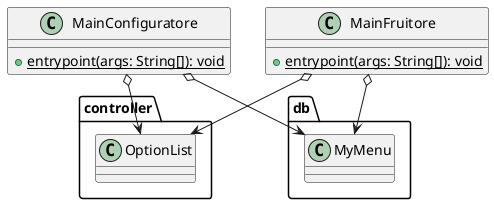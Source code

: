 @startuml entrypoint

class MainConfiguratore {
    +{static} entrypoint(args: String[]): void
}

class MainFruitore {
    +{static} entrypoint(args: String[]): void
}


MainConfiguratore o--> controller.OptionList
MainConfiguratore o--> db.MyMenu

MainFruitore o--> controller.OptionList
MainFruitore o--> db.MyMenu


@enduml